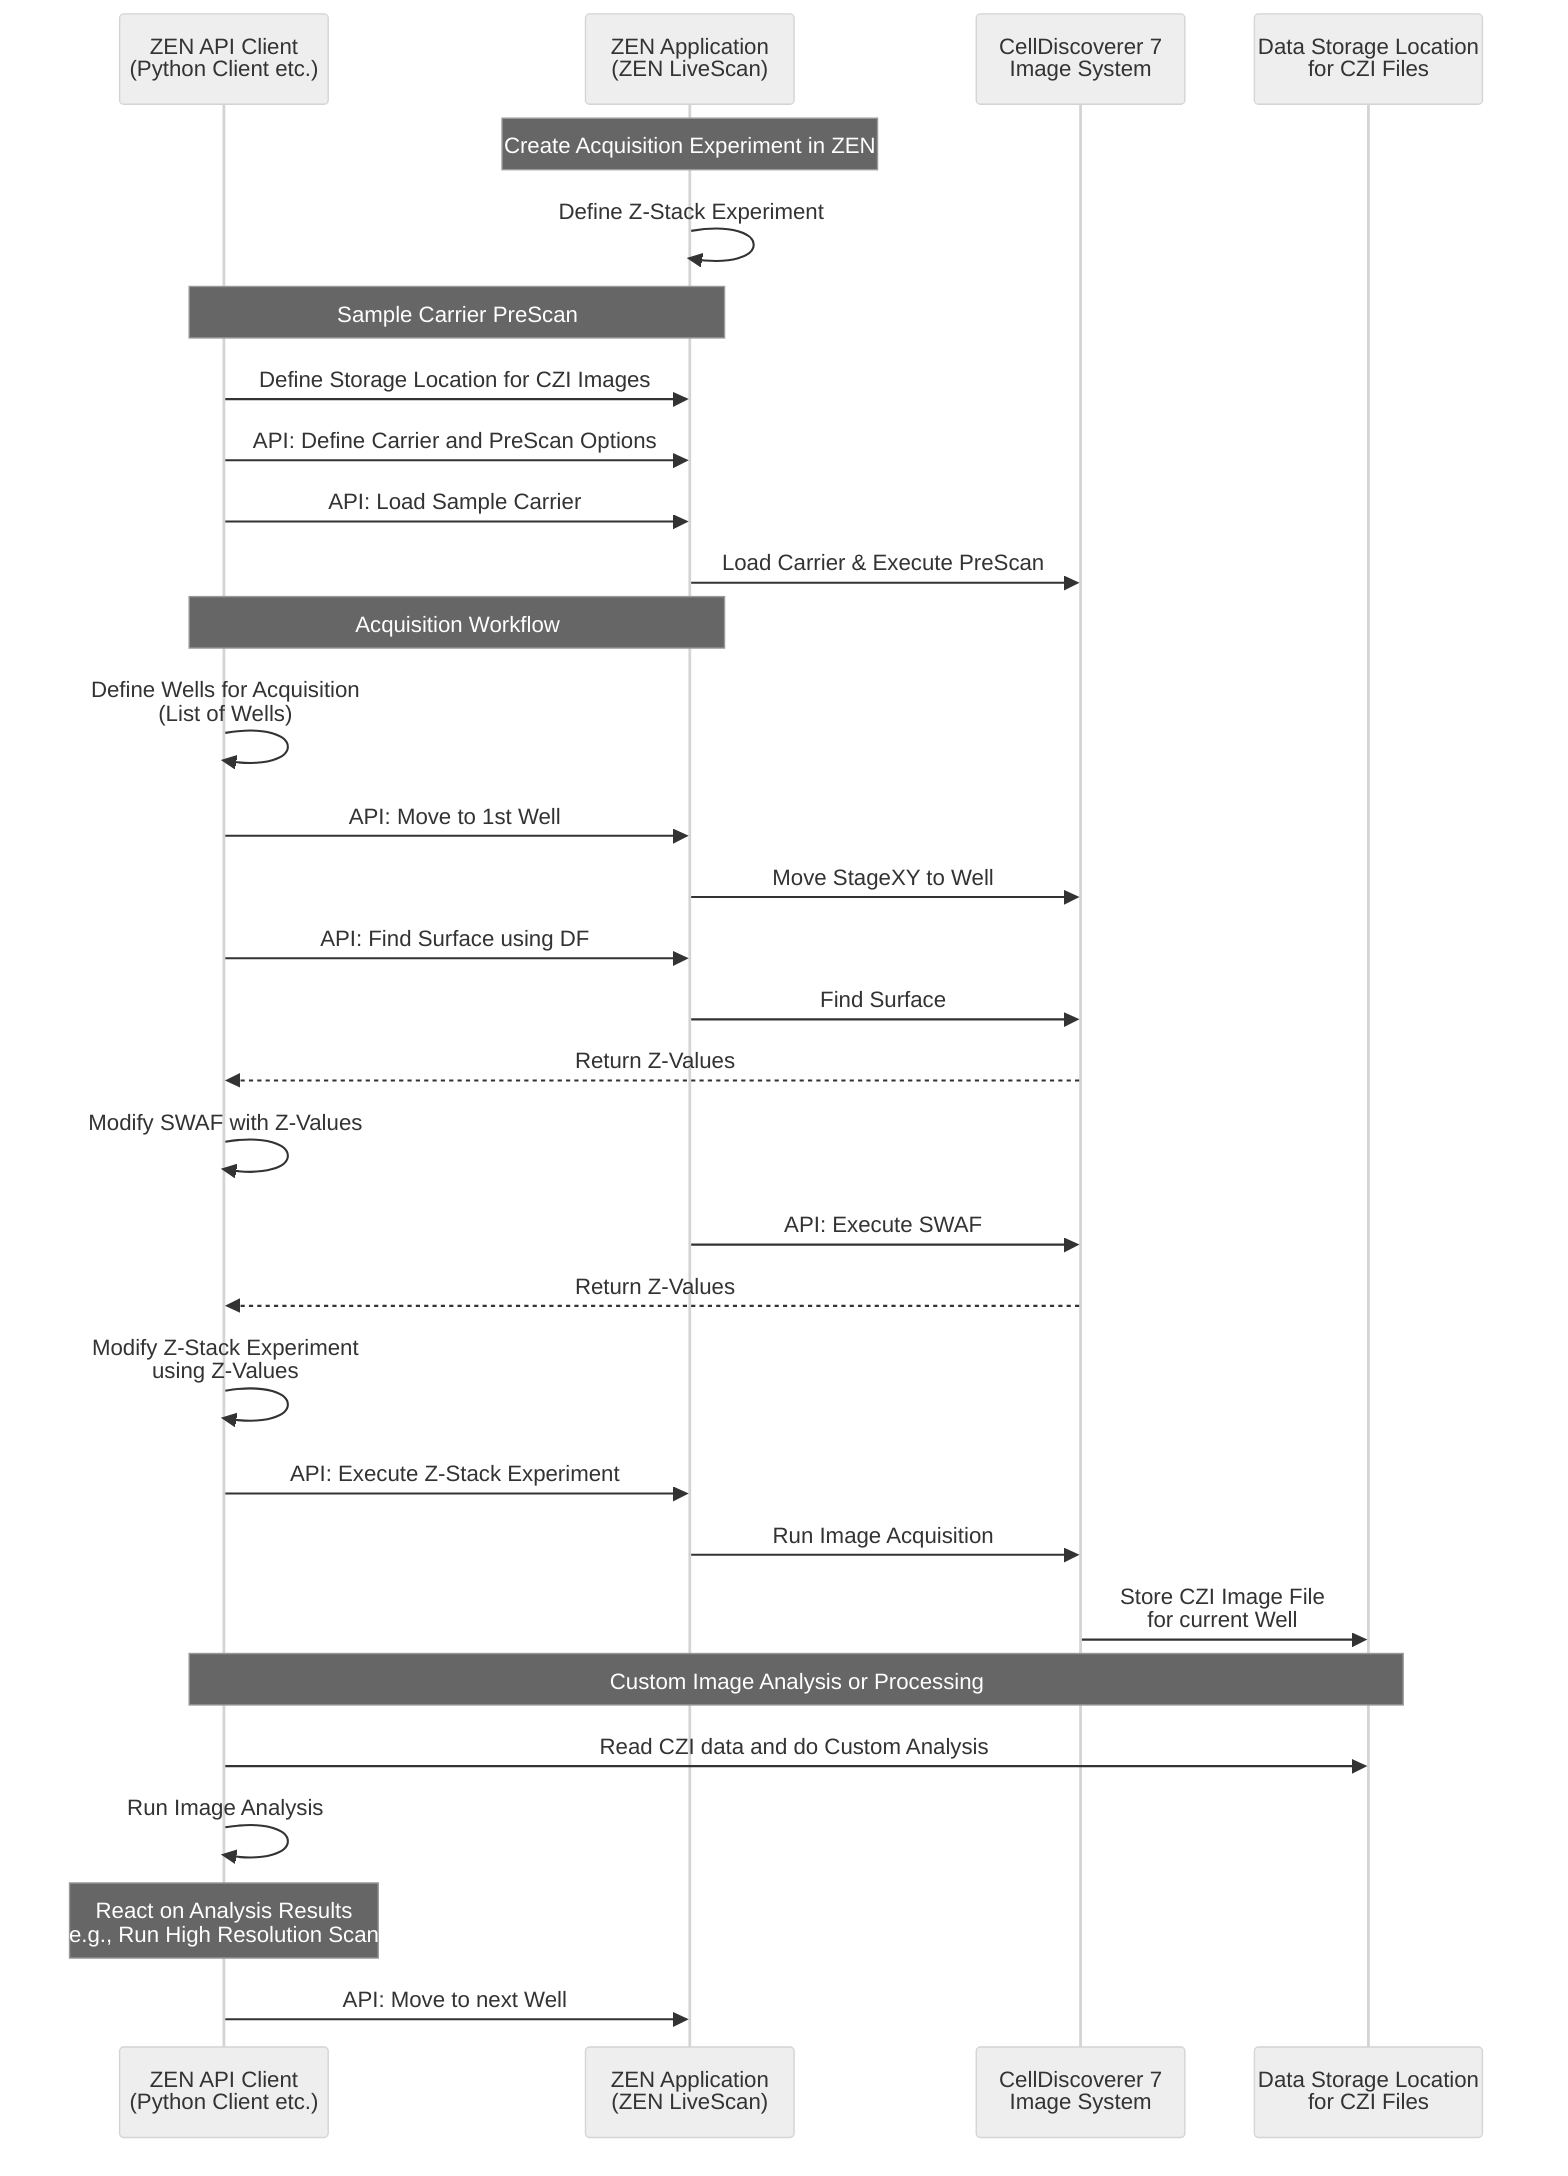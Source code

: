 ---
config:
  theme: "neutral"
---

%% Sequence diagram for ZEN API - CellDiscoverer 7 Example Workflow
sequenceDiagram
    %% Participants
    participant ZC as ZEN API Client<br/>(Python Client etc.)
    participant ZEN as ZEN Application<br/>(ZEN LiveScan)
    participant CD7 as CellDiscoverer 7<br/>Image System
    participant HD as Data Storage Location<br/>for CZI Files

    %% Section 1: Create Acquisition Experiment
    Note over ZEN: Create Acquisition Experiment in ZEN
    ZEN->>ZEN: Define Z-Stack Experiment

    %% Section 2: Sample Carrier PreScan
    Note over ZC,ZEN: Sample Carrier PreScan
    ZC->>ZEN: Define Storage Location for CZI Images
    ZC->>ZEN: API: Define Carrier and PreScan Options
    ZC->>ZEN: API: Load Sample Carrier
    ZEN->>CD7: Load Carrier & Execute PreScan

    %% Section 3: Acquisition Workflow
    Note over ZC,ZEN: Acquisition Workflow
    ZC->>ZC: Define Wells for Acquisition<br/>(List of Wells)
    ZC->>ZEN: API: Move to 1st Well
    ZEN->>CD7: Move StageXY to Well
    ZC->>ZEN: API: Find Surface using DF
    ZEN->>CD7: Find Surface
    CD7-->>ZC: Return Z-Values
    ZC->>ZC: Modify SWAF with Z-Values
    ZEN->>CD7: API: Execute SWAF
    CD7-->>ZC: Return Z-Values
    ZC->>ZC: Modify Z-Stack Experiment<br/>using Z-Values
    ZC->>ZEN: API: Execute Z-Stack Experiment
    ZEN->>CD7: Run Image Acquisition
    CD7->>HD: Store CZI Image File<br/>for current Well

    %% Section 4: Custom Image Analysis or Processing
    Note over ZC,HD: Custom Image Analysis or Processing
    ZC->>HD: Read CZI data and do Custom Analysis
    ZC->>ZC: Run Image Analysis

    %% Note for reaction
    Note over ZC: React on Analysis Results<br/>e.g., Run High Resolution Scan

    %% Loop for next well
    ZC->>ZEN: API: Move to next Well